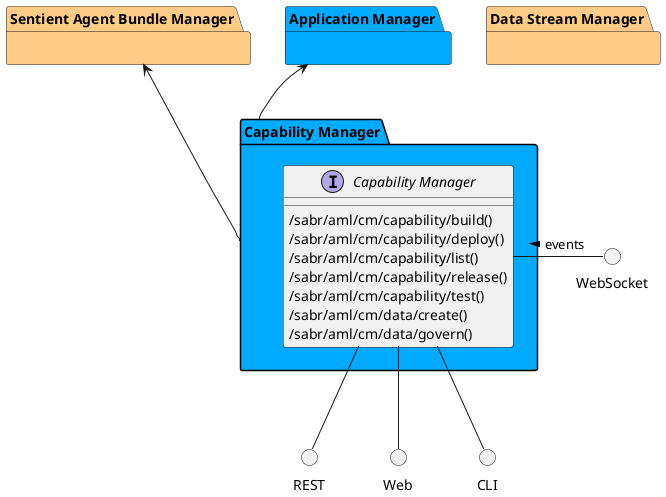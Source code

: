 @startuml


package "Sentient Agent Bundle Manager" #ffcc88 {

}

package "Application Manager" #00aaff {

}

package "Data Stream Manager" #ffcc88 {

}

package "Capability Manager" #00aaff {

}


package "Capability Manager" #00aaff {

    interface "Capability Manager" as i {
    
            /sabr/aml/cm/capability/build()
            /sabr/aml/cm/capability/deploy()
            /sabr/aml/cm/capability/list()
            /sabr/aml/cm/capability/release()
            /sabr/aml/cm/capability/test()
            /sabr/aml/cm/data/create()
            /sabr/aml/cm/data/govern()
    
    }
}

circle REST
circle Web
circle CLI
circle WebSocket

i -down- Web
i -down- CLI
i -down- REST
WebSocket -left- i: events >

package "Capability Manager" #00aaff {


}


    "Sentient Agent Bundle Manager" <-- "Capability Manager"

    "Application Manager" <-- "Capability Manager"


@enduml
